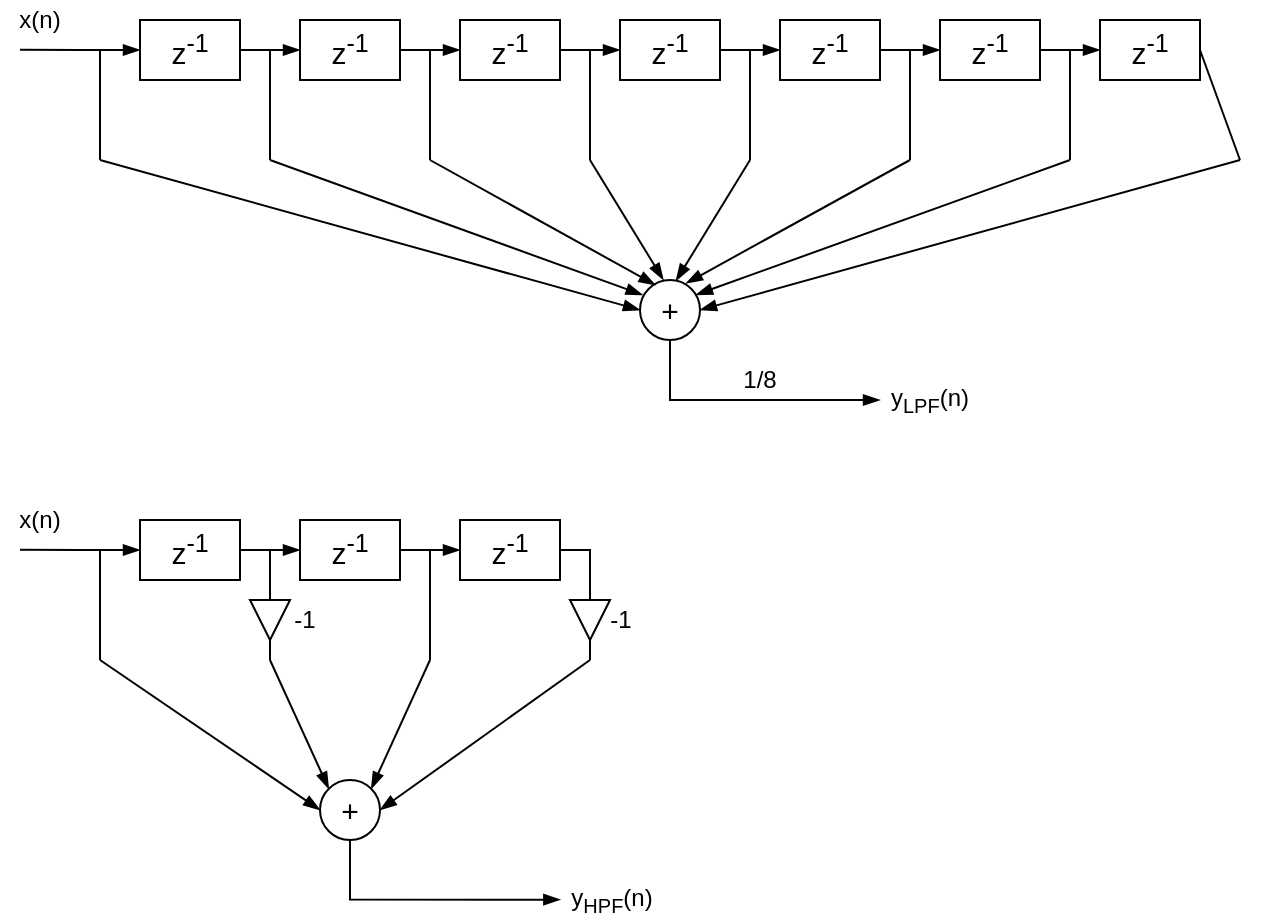 <mxfile version="12.2.2" type="device" pages="1"><diagram id="rFyHW5R4ppfnrzzB0AwT" name="Page-1"><mxGraphModel dx="672" dy="403" grid="1" gridSize="10" guides="1" tooltips="1" connect="1" arrows="1" fold="1" page="1" pageScale="1" pageWidth="1169" pageHeight="827" math="0" shadow="0"><root><mxCell id="0"/><mxCell id="1" parent="0"/><mxCell id="7JCziRv09IhWIwoKS24m-23" style="edgeStyle=orthogonalEdgeStyle;rounded=0;orthogonalLoop=1;jettySize=auto;html=1;entryX=0.5;entryY=1;entryDx=0;entryDy=0;endArrow=none;endFill=0;startArrow=none;startFill=0;exitX=0.5;exitY=0;exitDx=0;exitDy=0;" edge="1" parent="1" source="7JCziRv09IhWIwoKS24m-47" target="7JCziRv09IhWIwoKS24m-22"><mxGeometry relative="1" as="geometry"><mxPoint x="100" y="270" as="sourcePoint"/></mxGeometry></mxCell><mxCell id="7JCziRv09IhWIwoKS24m-42" style="edgeStyle=orthogonalEdgeStyle;rounded=0;orthogonalLoop=1;jettySize=auto;html=1;exitX=0.5;exitY=1;exitDx=0;exitDy=0;endArrow=blockThin;endFill=1;startArrow=none;startFill=0;" edge="1" parent="1" source="7JCziRv09IhWIwoKS24m-1"><mxGeometry relative="1" as="geometry"><mxPoint x="490" y="390" as="targetPoint"/><Array as="points"><mxPoint x="385" y="390"/><mxPoint x="490" y="390"/></Array></mxGeometry></mxCell><mxCell id="7JCziRv09IhWIwoKS24m-1" value="&lt;font style=&quot;font-size: 15px&quot;&gt;+&lt;/font&gt;" style="ellipse;whiteSpace=wrap;html=1;aspect=fixed;spacing=0;align=center;verticalAlign=middle;" vertex="1" parent="1"><mxGeometry x="370" y="330" width="30" height="30" as="geometry"/></mxCell><mxCell id="7JCziRv09IhWIwoKS24m-14" style="edgeStyle=orthogonalEdgeStyle;rounded=0;orthogonalLoop=1;jettySize=auto;html=1;exitX=1;exitY=0.5;exitDx=0;exitDy=0;entryX=0;entryY=0.5;entryDx=0;entryDy=0;endArrow=blockThin;endFill=1;startArrow=none;startFill=0;" edge="1" parent="1" source="7JCziRv09IhWIwoKS24m-3" target="7JCziRv09IhWIwoKS24m-4"><mxGeometry relative="1" as="geometry"/></mxCell><mxCell id="7JCziRv09IhWIwoKS24m-41" style="edgeStyle=orthogonalEdgeStyle;rounded=0;orthogonalLoop=1;jettySize=auto;html=1;exitX=0;exitY=0.5;exitDx=0;exitDy=0;endArrow=none;endFill=0;startArrow=blockThin;startFill=1;" edge="1" parent="1" source="7JCziRv09IhWIwoKS24m-3"><mxGeometry relative="1" as="geometry"><mxPoint x="60" y="214.857" as="targetPoint"/><Array as="points"><mxPoint x="90" y="215"/></Array></mxGeometry></mxCell><mxCell id="7JCziRv09IhWIwoKS24m-3" value="&lt;font style=&quot;font-size: 15px&quot;&gt;z&lt;sup&gt;-1&lt;/sup&gt;&lt;/font&gt;" style="rounded=0;whiteSpace=wrap;html=1;" vertex="1" parent="1"><mxGeometry x="120" y="200" width="50" height="30" as="geometry"/></mxCell><mxCell id="7JCziRv09IhWIwoKS24m-15" style="edgeStyle=orthogonalEdgeStyle;rounded=0;orthogonalLoop=1;jettySize=auto;html=1;exitX=1;exitY=0.5;exitDx=0;exitDy=0;entryX=0;entryY=0.5;entryDx=0;entryDy=0;endArrow=blockThin;endFill=1;startArrow=none;startFill=0;" edge="1" parent="1" source="7JCziRv09IhWIwoKS24m-4" target="7JCziRv09IhWIwoKS24m-5"><mxGeometry relative="1" as="geometry"/></mxCell><mxCell id="7JCziRv09IhWIwoKS24m-4" value="&lt;font style=&quot;font-size: 15px&quot;&gt;z&lt;sup&gt;-1&lt;/sup&gt;&lt;/font&gt;" style="rounded=0;whiteSpace=wrap;html=1;" vertex="1" parent="1"><mxGeometry x="200" y="200" width="50" height="30" as="geometry"/></mxCell><mxCell id="7JCziRv09IhWIwoKS24m-16" style="edgeStyle=orthogonalEdgeStyle;rounded=0;orthogonalLoop=1;jettySize=auto;html=1;exitX=1;exitY=0.5;exitDx=0;exitDy=0;entryX=0;entryY=0.5;entryDx=0;entryDy=0;endArrow=blockThin;endFill=1;startArrow=none;startFill=0;" edge="1" parent="1" source="7JCziRv09IhWIwoKS24m-5" target="7JCziRv09IhWIwoKS24m-6"><mxGeometry relative="1" as="geometry"/></mxCell><mxCell id="7JCziRv09IhWIwoKS24m-5" value="&lt;font style=&quot;font-size: 15px&quot;&gt;z&lt;sup&gt;-1&lt;/sup&gt;&lt;/font&gt;" style="rounded=0;whiteSpace=wrap;html=1;" vertex="1" parent="1"><mxGeometry x="280" y="200" width="50" height="30" as="geometry"/></mxCell><mxCell id="7JCziRv09IhWIwoKS24m-17" style="edgeStyle=orthogonalEdgeStyle;rounded=0;orthogonalLoop=1;jettySize=auto;html=1;exitX=1;exitY=0.5;exitDx=0;exitDy=0;entryX=0;entryY=0.5;entryDx=0;entryDy=0;endArrow=blockThin;endFill=1;startArrow=none;startFill=0;" edge="1" parent="1" source="7JCziRv09IhWIwoKS24m-6" target="7JCziRv09IhWIwoKS24m-8"><mxGeometry relative="1" as="geometry"/></mxCell><mxCell id="7JCziRv09IhWIwoKS24m-6" value="&lt;font style=&quot;font-size: 15px&quot;&gt;z&lt;sup&gt;-1&lt;/sup&gt;&lt;/font&gt;" style="rounded=0;whiteSpace=wrap;html=1;" vertex="1" parent="1"><mxGeometry x="360" y="200" width="50" height="30" as="geometry"/></mxCell><mxCell id="7JCziRv09IhWIwoKS24m-18" style="edgeStyle=orthogonalEdgeStyle;rounded=0;orthogonalLoop=1;jettySize=auto;html=1;exitX=1;exitY=0.5;exitDx=0;exitDy=0;entryX=0;entryY=0.5;entryDx=0;entryDy=0;endArrow=blockThin;endFill=1;startArrow=none;startFill=0;" edge="1" parent="1" source="7JCziRv09IhWIwoKS24m-8" target="7JCziRv09IhWIwoKS24m-9"><mxGeometry relative="1" as="geometry"/></mxCell><mxCell id="7JCziRv09IhWIwoKS24m-8" value="&lt;font style=&quot;font-size: 15px&quot;&gt;z&lt;sup&gt;-1&lt;/sup&gt;&lt;/font&gt;" style="rounded=0;whiteSpace=wrap;html=1;" vertex="1" parent="1"><mxGeometry x="440" y="200" width="50" height="30" as="geometry"/></mxCell><mxCell id="7JCziRv09IhWIwoKS24m-19" style="edgeStyle=orthogonalEdgeStyle;rounded=0;orthogonalLoop=1;jettySize=auto;html=1;exitX=1;exitY=0.5;exitDx=0;exitDy=0;entryX=0;entryY=0.5;entryDx=0;entryDy=0;endArrow=blockThin;endFill=1;startArrow=none;startFill=0;" edge="1" parent="1" source="7JCziRv09IhWIwoKS24m-9" target="7JCziRv09IhWIwoKS24m-10"><mxGeometry relative="1" as="geometry"/></mxCell><mxCell id="7JCziRv09IhWIwoKS24m-9" value="&lt;font style=&quot;font-size: 15px&quot;&gt;z&lt;sup&gt;-1&lt;/sup&gt;&lt;/font&gt;" style="rounded=0;whiteSpace=wrap;html=1;" vertex="1" parent="1"><mxGeometry x="520" y="200" width="50" height="30" as="geometry"/></mxCell><mxCell id="7JCziRv09IhWIwoKS24m-64" style="edgeStyle=orthogonalEdgeStyle;rounded=0;comic=0;orthogonalLoop=1;jettySize=auto;html=1;exitX=1;exitY=0.5;exitDx=0;exitDy=0;entryX=0.5;entryY=0;entryDx=0;entryDy=0;startArrow=none;startFill=0;endArrow=none;endFill=0;" edge="1" parent="1" source="7JCziRv09IhWIwoKS24m-10" target="7JCziRv09IhWIwoKS24m-63"><mxGeometry relative="1" as="geometry"/></mxCell><mxCell id="7JCziRv09IhWIwoKS24m-10" value="&lt;font style=&quot;font-size: 15px&quot;&gt;z&lt;sup&gt;-1&lt;/sup&gt;&lt;/font&gt;" style="rounded=0;whiteSpace=wrap;html=1;" vertex="1" parent="1"><mxGeometry x="600" y="200" width="50" height="30" as="geometry"/></mxCell><mxCell id="7JCziRv09IhWIwoKS24m-13" value="x(n)" style="text;html=1;strokeColor=none;fillColor=none;align=center;verticalAlign=middle;whiteSpace=wrap;rounded=0;" vertex="1" parent="1"><mxGeometry x="50" y="190" width="40" height="20" as="geometry"/></mxCell><mxCell id="7JCziRv09IhWIwoKS24m-22" value="" style="rounded=0;whiteSpace=wrap;html=1;fillColor=none;strokeColor=none;" vertex="1" parent="1"><mxGeometry x="90" y="205" width="20" height="10" as="geometry"/></mxCell><mxCell id="7JCziRv09IhWIwoKS24m-25" style="edgeStyle=orthogonalEdgeStyle;rounded=0;orthogonalLoop=1;jettySize=auto;html=1;exitX=0.5;exitY=0;exitDx=0;exitDy=0;entryX=0.5;entryY=1;entryDx=0;entryDy=0;endArrow=none;endFill=0;startArrow=none;startFill=0;" edge="1" parent="1" target="7JCziRv09IhWIwoKS24m-26" source="7JCziRv09IhWIwoKS24m-48"><mxGeometry relative="1" as="geometry"><mxPoint x="184.944" y="270" as="sourcePoint"/></mxGeometry></mxCell><mxCell id="7JCziRv09IhWIwoKS24m-26" value="" style="rounded=0;whiteSpace=wrap;html=1;fillColor=none;strokeColor=none;" vertex="1" parent="1"><mxGeometry x="175" y="205" width="20" height="10" as="geometry"/></mxCell><mxCell id="7JCziRv09IhWIwoKS24m-27" style="edgeStyle=orthogonalEdgeStyle;rounded=0;orthogonalLoop=1;jettySize=auto;html=1;entryX=0.5;entryY=1;entryDx=0;entryDy=0;endArrow=none;endFill=0;startArrow=none;startFill=0;exitX=0.5;exitY=0;exitDx=0;exitDy=0;" edge="1" parent="1" target="7JCziRv09IhWIwoKS24m-28" source="7JCziRv09IhWIwoKS24m-49"><mxGeometry relative="1" as="geometry"><mxPoint x="265.222" y="270.833" as="sourcePoint"/></mxGeometry></mxCell><mxCell id="7JCziRv09IhWIwoKS24m-28" value="" style="rounded=0;whiteSpace=wrap;html=1;fillColor=none;strokeColor=none;" vertex="1" parent="1"><mxGeometry x="255" y="205" width="20" height="10" as="geometry"/></mxCell><mxCell id="7JCziRv09IhWIwoKS24m-46" style="rounded=0;comic=0;orthogonalLoop=1;jettySize=auto;html=1;exitX=0.5;exitY=1;exitDx=0;exitDy=0;entryX=0.5;entryY=0;entryDx=0;entryDy=0;startArrow=none;startFill=0;endArrow=none;endFill=0;" edge="1" parent="1" source="7JCziRv09IhWIwoKS24m-30" target="7JCziRv09IhWIwoKS24m-50"><mxGeometry relative="1" as="geometry"><mxPoint x="344.53" y="269.43" as="targetPoint"/></mxGeometry></mxCell><mxCell id="7JCziRv09IhWIwoKS24m-30" value="" style="rounded=0;whiteSpace=wrap;html=1;fillColor=none;strokeColor=none;" vertex="1" parent="1"><mxGeometry x="335" y="205" width="20" height="10" as="geometry"/></mxCell><mxCell id="7JCziRv09IhWIwoKS24m-31" style="edgeStyle=orthogonalEdgeStyle;rounded=0;orthogonalLoop=1;jettySize=auto;html=1;entryX=0.5;entryY=1;entryDx=0;entryDy=0;endArrow=none;endFill=0;exitX=0.5;exitY=0;exitDx=0;exitDy=0;startArrow=none;startFill=0;" edge="1" parent="1" target="7JCziRv09IhWIwoKS24m-32" source="7JCziRv09IhWIwoKS24m-51"><mxGeometry relative="1" as="geometry"><mxPoint x="396" y="335" as="sourcePoint"/><Array as="points"/></mxGeometry></mxCell><mxCell id="7JCziRv09IhWIwoKS24m-32" value="" style="rounded=0;whiteSpace=wrap;html=1;fillColor=none;strokeColor=none;" vertex="1" parent="1"><mxGeometry x="415" y="205" width="20" height="10" as="geometry"/></mxCell><mxCell id="7JCziRv09IhWIwoKS24m-33" style="edgeStyle=orthogonalEdgeStyle;rounded=0;orthogonalLoop=1;jettySize=auto;html=1;entryX=0.5;entryY=1;entryDx=0;entryDy=0;endArrow=none;endFill=0;exitX=0.5;exitY=0;exitDx=0;exitDy=0;startArrow=none;startFill=0;" edge="1" parent="1" target="7JCziRv09IhWIwoKS24m-34" source="7JCziRv09IhWIwoKS24m-52"><mxGeometry relative="1" as="geometry"><mxPoint x="614.276" y="334.621" as="sourcePoint"/></mxGeometry></mxCell><mxCell id="7JCziRv09IhWIwoKS24m-34" value="" style="rounded=0;whiteSpace=wrap;html=1;fillColor=none;strokeColor=none;" vertex="1" parent="1"><mxGeometry x="495" y="205" width="20" height="10" as="geometry"/></mxCell><mxCell id="7JCziRv09IhWIwoKS24m-36" style="edgeStyle=orthogonalEdgeStyle;rounded=0;orthogonalLoop=1;jettySize=auto;html=1;entryX=0.5;entryY=1;entryDx=0;entryDy=0;endArrow=none;endFill=0;exitX=0.5;exitY=0;exitDx=0;exitDy=0;startArrow=none;startFill=0;" edge="1" parent="1" target="7JCziRv09IhWIwoKS24m-37" source="7JCziRv09IhWIwoKS24m-53"><mxGeometry relative="1" as="geometry"><mxPoint x="699.276" y="334.621" as="sourcePoint"/></mxGeometry></mxCell><mxCell id="7JCziRv09IhWIwoKS24m-37" value="" style="rounded=0;whiteSpace=wrap;html=1;fillColor=none;strokeColor=none;" vertex="1" parent="1"><mxGeometry x="575" y="205" width="20" height="10" as="geometry"/></mxCell><mxCell id="7JCziRv09IhWIwoKS24m-43" value="1/8" style="text;html=1;strokeColor=none;fillColor=none;align=center;verticalAlign=middle;whiteSpace=wrap;rounded=0;" vertex="1" parent="1"><mxGeometry x="410" y="370" width="40" height="20" as="geometry"/></mxCell><mxCell id="7JCziRv09IhWIwoKS24m-61" style="edgeStyle=none;rounded=0;comic=0;orthogonalLoop=1;jettySize=auto;html=1;exitX=0.5;exitY=1;exitDx=0;exitDy=0;entryX=0;entryY=0.5;entryDx=0;entryDy=0;startArrow=none;startFill=0;endArrow=blockThin;endFill=1;" edge="1" parent="1" source="7JCziRv09IhWIwoKS24m-47" target="7JCziRv09IhWIwoKS24m-1"><mxGeometry relative="1" as="geometry"/></mxCell><mxCell id="7JCziRv09IhWIwoKS24m-47" value="" style="rounded=0;whiteSpace=wrap;html=1;fillColor=none;strokeColor=none;" vertex="1" parent="1"><mxGeometry x="90" y="270" width="20" as="geometry"/></mxCell><mxCell id="7JCziRv09IhWIwoKS24m-62" style="edgeStyle=none;rounded=0;comic=0;orthogonalLoop=1;jettySize=auto;html=1;exitX=0.5;exitY=1;exitDx=0;exitDy=0;entryX=0.044;entryY=0.249;entryDx=0;entryDy=0;entryPerimeter=0;startArrow=none;startFill=0;endArrow=blockThin;endFill=1;" edge="1" parent="1" source="7JCziRv09IhWIwoKS24m-48" target="7JCziRv09IhWIwoKS24m-1"><mxGeometry relative="1" as="geometry"/></mxCell><mxCell id="7JCziRv09IhWIwoKS24m-48" value="" style="rounded=0;whiteSpace=wrap;html=1;fillColor=none;strokeColor=none;" vertex="1" parent="1"><mxGeometry x="175" y="270" width="20" as="geometry"/></mxCell><mxCell id="7JCziRv09IhWIwoKS24m-60" style="edgeStyle=none;rounded=0;comic=0;orthogonalLoop=1;jettySize=auto;html=1;exitX=0.5;exitY=1;exitDx=0;exitDy=0;entryX=0.258;entryY=0.083;entryDx=0;entryDy=0;startArrow=none;startFill=0;endArrow=blockThin;endFill=1;entryPerimeter=0;" edge="1" parent="1" source="7JCziRv09IhWIwoKS24m-49" target="7JCziRv09IhWIwoKS24m-1"><mxGeometry relative="1" as="geometry"/></mxCell><mxCell id="7JCziRv09IhWIwoKS24m-49" value="" style="rounded=0;whiteSpace=wrap;html=1;fillColor=none;strokeColor=none;" vertex="1" parent="1"><mxGeometry x="255" y="270" width="20" as="geometry"/></mxCell><mxCell id="7JCziRv09IhWIwoKS24m-59" style="edgeStyle=none;rounded=0;comic=0;orthogonalLoop=1;jettySize=auto;html=1;exitX=0.5;exitY=1;exitDx=0;exitDy=0;entryX=0.389;entryY=-0.003;entryDx=0;entryDy=0;startArrow=none;startFill=0;endArrow=blockThin;endFill=1;entryPerimeter=0;" edge="1" parent="1" source="7JCziRv09IhWIwoKS24m-50" target="7JCziRv09IhWIwoKS24m-1"><mxGeometry relative="1" as="geometry"/></mxCell><mxCell id="7JCziRv09IhWIwoKS24m-50" value="" style="rounded=0;whiteSpace=wrap;html=1;fillColor=none;strokeColor=none;" vertex="1" parent="1"><mxGeometry x="335" y="270" width="20" as="geometry"/></mxCell><mxCell id="7JCziRv09IhWIwoKS24m-58" style="edgeStyle=none;rounded=0;comic=0;orthogonalLoop=1;jettySize=auto;html=1;exitX=0.5;exitY=1;exitDx=0;exitDy=0;startArrow=none;startFill=0;endArrow=blockThin;endFill=1;entryX=0.601;entryY=0.012;entryDx=0;entryDy=0;entryPerimeter=0;" edge="1" parent="1" source="7JCziRv09IhWIwoKS24m-51" target="7JCziRv09IhWIwoKS24m-1"><mxGeometry relative="1" as="geometry"><mxPoint x="389" y="331" as="targetPoint"/></mxGeometry></mxCell><mxCell id="7JCziRv09IhWIwoKS24m-51" value="" style="rounded=0;whiteSpace=wrap;html=1;fillColor=none;strokeColor=none;" vertex="1" parent="1"><mxGeometry x="415" y="270" width="20" as="geometry"/></mxCell><mxCell id="7JCziRv09IhWIwoKS24m-57" style="edgeStyle=none;rounded=0;comic=0;orthogonalLoop=1;jettySize=auto;html=1;exitX=0.5;exitY=1;exitDx=0;exitDy=0;entryX=0.767;entryY=0.056;entryDx=0;entryDy=0;entryPerimeter=0;startArrow=none;startFill=0;endArrow=blockThin;endFill=1;" edge="1" parent="1" source="7JCziRv09IhWIwoKS24m-52" target="7JCziRv09IhWIwoKS24m-1"><mxGeometry relative="1" as="geometry"/></mxCell><mxCell id="7JCziRv09IhWIwoKS24m-52" value="" style="rounded=0;whiteSpace=wrap;html=1;fillColor=none;strokeColor=none;" vertex="1" parent="1"><mxGeometry x="495" y="270" width="20" as="geometry"/></mxCell><mxCell id="7JCziRv09IhWIwoKS24m-56" style="edgeStyle=none;rounded=0;comic=0;orthogonalLoop=1;jettySize=auto;html=1;exitX=0.5;exitY=1;exitDx=0;exitDy=0;entryX=0.933;entryY=0.247;entryDx=0;entryDy=0;startArrow=none;startFill=0;endArrow=blockThin;endFill=1;entryPerimeter=0;" edge="1" parent="1" source="7JCziRv09IhWIwoKS24m-53" target="7JCziRv09IhWIwoKS24m-1"><mxGeometry relative="1" as="geometry"/></mxCell><mxCell id="7JCziRv09IhWIwoKS24m-53" value="" style="rounded=0;whiteSpace=wrap;html=1;fillColor=none;strokeColor=none;" vertex="1" parent="1"><mxGeometry x="575" y="270" width="20" as="geometry"/></mxCell><mxCell id="7JCziRv09IhWIwoKS24m-65" style="rounded=0;comic=0;orthogonalLoop=1;jettySize=auto;html=1;exitX=0.5;exitY=1;exitDx=0;exitDy=0;entryX=1;entryY=0.5;entryDx=0;entryDy=0;startArrow=none;startFill=0;endArrow=blockThin;endFill=1;" edge="1" parent="1" source="7JCziRv09IhWIwoKS24m-63" target="7JCziRv09IhWIwoKS24m-1"><mxGeometry relative="1" as="geometry"/></mxCell><mxCell id="7JCziRv09IhWIwoKS24m-63" value="" style="rounded=0;whiteSpace=wrap;html=1;fillColor=none;strokeColor=none;" vertex="1" parent="1"><mxGeometry x="660" y="270" width="20" as="geometry"/></mxCell><mxCell id="7JCziRv09IhWIwoKS24m-66" value="y&lt;sub&gt;LPF&lt;/sub&gt;(n)" style="text;html=1;strokeColor=none;fillColor=none;align=center;verticalAlign=middle;whiteSpace=wrap;rounded=0;" vertex="1" parent="1"><mxGeometry x="495" y="380" width="40" height="20" as="geometry"/></mxCell><mxCell id="7JCziRv09IhWIwoKS24m-67" style="edgeStyle=orthogonalEdgeStyle;rounded=0;orthogonalLoop=1;jettySize=auto;html=1;entryX=0.5;entryY=1;entryDx=0;entryDy=0;endArrow=none;endFill=0;startArrow=none;startFill=0;exitX=0.5;exitY=0;exitDx=0;exitDy=0;" edge="1" parent="1" source="7JCziRv09IhWIwoKS24m-85" target="7JCziRv09IhWIwoKS24m-77"><mxGeometry relative="1" as="geometry"><mxPoint x="100" y="520" as="sourcePoint"/></mxGeometry></mxCell><mxCell id="7JCziRv09IhWIwoKS24m-68" value="&lt;font style=&quot;font-size: 15px&quot;&gt;+&lt;/font&gt;" style="ellipse;whiteSpace=wrap;html=1;aspect=fixed;spacing=0;align=center;verticalAlign=middle;" vertex="1" parent="1"><mxGeometry x="210" y="580" width="30" height="30" as="geometry"/></mxCell><mxCell id="7JCziRv09IhWIwoKS24m-69" style="edgeStyle=orthogonalEdgeStyle;rounded=0;orthogonalLoop=1;jettySize=auto;html=1;exitX=1;exitY=0.5;exitDx=0;exitDy=0;entryX=0;entryY=0.5;entryDx=0;entryDy=0;endArrow=blockThin;endFill=1;startArrow=none;startFill=0;" edge="1" parent="1" source="7JCziRv09IhWIwoKS24m-71" target="7JCziRv09IhWIwoKS24m-73"><mxGeometry relative="1" as="geometry"/></mxCell><mxCell id="7JCziRv09IhWIwoKS24m-70" style="edgeStyle=orthogonalEdgeStyle;rounded=0;orthogonalLoop=1;jettySize=auto;html=1;exitX=0;exitY=0.5;exitDx=0;exitDy=0;endArrow=none;endFill=0;startArrow=blockThin;startFill=1;" edge="1" parent="1" source="7JCziRv09IhWIwoKS24m-71"><mxGeometry relative="1" as="geometry"><mxPoint x="60" y="464.857" as="targetPoint"/><Array as="points"><mxPoint x="90" y="465"/></Array></mxGeometry></mxCell><mxCell id="7JCziRv09IhWIwoKS24m-71" value="&lt;font style=&quot;font-size: 15px&quot;&gt;z&lt;sup&gt;-1&lt;/sup&gt;&lt;/font&gt;" style="rounded=0;whiteSpace=wrap;html=1;" vertex="1" parent="1"><mxGeometry x="120" y="450" width="50" height="30" as="geometry"/></mxCell><mxCell id="7JCziRv09IhWIwoKS24m-72" style="edgeStyle=orthogonalEdgeStyle;rounded=0;orthogonalLoop=1;jettySize=auto;html=1;exitX=1;exitY=0.5;exitDx=0;exitDy=0;entryX=0;entryY=0.5;entryDx=0;entryDy=0;endArrow=blockThin;endFill=1;startArrow=none;startFill=0;" edge="1" parent="1" source="7JCziRv09IhWIwoKS24m-73" target="7JCziRv09IhWIwoKS24m-75"><mxGeometry relative="1" as="geometry"/></mxCell><mxCell id="7JCziRv09IhWIwoKS24m-73" value="&lt;font style=&quot;font-size: 15px&quot;&gt;z&lt;sup&gt;-1&lt;/sup&gt;&lt;/font&gt;" style="rounded=0;whiteSpace=wrap;html=1;" vertex="1" parent="1"><mxGeometry x="200" y="450" width="50" height="30" as="geometry"/></mxCell><mxCell id="7JCziRv09IhWIwoKS24m-75" value="&lt;font style=&quot;font-size: 15px&quot;&gt;z&lt;sup&gt;-1&lt;/sup&gt;&lt;/font&gt;" style="rounded=0;whiteSpace=wrap;html=1;" vertex="1" parent="1"><mxGeometry x="280" y="450" width="50" height="30" as="geometry"/></mxCell><mxCell id="7JCziRv09IhWIwoKS24m-76" value="x(n)" style="text;html=1;strokeColor=none;fillColor=none;align=center;verticalAlign=middle;whiteSpace=wrap;rounded=0;" vertex="1" parent="1"><mxGeometry x="50" y="440" width="40" height="20" as="geometry"/></mxCell><mxCell id="7JCziRv09IhWIwoKS24m-77" value="" style="rounded=0;whiteSpace=wrap;html=1;fillColor=none;strokeColor=none;" vertex="1" parent="1"><mxGeometry x="90" y="455" width="20" height="10" as="geometry"/></mxCell><mxCell id="7JCziRv09IhWIwoKS24m-78" style="edgeStyle=orthogonalEdgeStyle;rounded=0;orthogonalLoop=1;jettySize=auto;html=1;exitX=0;exitY=0.5;exitDx=0;exitDy=0;entryX=0.5;entryY=1;entryDx=0;entryDy=0;endArrow=none;endFill=0;startArrow=none;startFill=0;" edge="1" parent="1" source="7JCziRv09IhWIwoKS24m-96" target="7JCziRv09IhWIwoKS24m-79"><mxGeometry relative="1" as="geometry"><mxPoint x="184.944" y="520" as="sourcePoint"/></mxGeometry></mxCell><mxCell id="7JCziRv09IhWIwoKS24m-79" value="" style="rounded=0;whiteSpace=wrap;html=1;fillColor=none;strokeColor=none;" vertex="1" parent="1"><mxGeometry x="175" y="455" width="20" height="10" as="geometry"/></mxCell><mxCell id="7JCziRv09IhWIwoKS24m-80" style="edgeStyle=orthogonalEdgeStyle;rounded=0;orthogonalLoop=1;jettySize=auto;html=1;entryX=0.5;entryY=1;entryDx=0;entryDy=0;endArrow=none;endFill=0;startArrow=none;startFill=0;exitX=0.5;exitY=0;exitDx=0;exitDy=0;" edge="1" parent="1" source="7JCziRv09IhWIwoKS24m-89" target="7JCziRv09IhWIwoKS24m-81"><mxGeometry relative="1" as="geometry"><mxPoint x="265.222" y="520.833" as="sourcePoint"/></mxGeometry></mxCell><mxCell id="7JCziRv09IhWIwoKS24m-81" value="" style="rounded=0;whiteSpace=wrap;html=1;fillColor=none;strokeColor=none;" vertex="1" parent="1"><mxGeometry x="255" y="455" width="20" height="10" as="geometry"/></mxCell><mxCell id="7JCziRv09IhWIwoKS24m-82" style="rounded=0;comic=0;orthogonalLoop=1;jettySize=auto;html=1;exitX=1;exitY=0.5;exitDx=0;exitDy=0;entryX=0;entryY=0.5;entryDx=0;entryDy=0;startArrow=none;startFill=0;endArrow=none;endFill=0;edgeStyle=orthogonalEdgeStyle;" edge="1" parent="1" source="7JCziRv09IhWIwoKS24m-75" target="7JCziRv09IhWIwoKS24m-99"><mxGeometry relative="1" as="geometry"><mxPoint x="344.53" y="519.43" as="targetPoint"/><Array as="points"><mxPoint x="345" y="465"/><mxPoint x="345" y="490"/></Array></mxGeometry></mxCell><mxCell id="7JCziRv09IhWIwoKS24m-84" style="edgeStyle=none;rounded=0;comic=0;orthogonalLoop=1;jettySize=auto;html=1;exitX=0.5;exitY=1;exitDx=0;exitDy=0;entryX=0;entryY=0.5;entryDx=0;entryDy=0;startArrow=none;startFill=0;endArrow=blockThin;endFill=1;" edge="1" parent="1" source="7JCziRv09IhWIwoKS24m-85" target="7JCziRv09IhWIwoKS24m-68"><mxGeometry relative="1" as="geometry"/></mxCell><mxCell id="7JCziRv09IhWIwoKS24m-85" value="" style="rounded=0;whiteSpace=wrap;html=1;fillColor=none;strokeColor=none;" vertex="1" parent="1"><mxGeometry x="90" y="520" width="20" as="geometry"/></mxCell><mxCell id="7JCziRv09IhWIwoKS24m-86" style="edgeStyle=none;rounded=0;comic=0;orthogonalLoop=1;jettySize=auto;html=1;exitX=0.5;exitY=1;exitDx=0;exitDy=0;entryX=0;entryY=0;entryDx=0;entryDy=0;startArrow=none;startFill=0;endArrow=blockThin;endFill=1;" edge="1" parent="1" source="7JCziRv09IhWIwoKS24m-87" target="7JCziRv09IhWIwoKS24m-68"><mxGeometry relative="1" as="geometry"/></mxCell><mxCell id="7JCziRv09IhWIwoKS24m-87" value="" style="rounded=0;whiteSpace=wrap;html=1;fillColor=none;strokeColor=none;" vertex="1" parent="1"><mxGeometry x="175" y="520" width="20" as="geometry"/></mxCell><mxCell id="7JCziRv09IhWIwoKS24m-88" style="edgeStyle=none;rounded=0;comic=0;orthogonalLoop=1;jettySize=auto;html=1;exitX=0.5;exitY=1;exitDx=0;exitDy=0;entryX=1;entryY=0;entryDx=0;entryDy=0;startArrow=none;startFill=0;endArrow=blockThin;endFill=1;" edge="1" parent="1" source="7JCziRv09IhWIwoKS24m-89" target="7JCziRv09IhWIwoKS24m-68"><mxGeometry relative="1" as="geometry"/></mxCell><mxCell id="7JCziRv09IhWIwoKS24m-89" value="" style="rounded=0;whiteSpace=wrap;html=1;fillColor=none;strokeColor=none;" vertex="1" parent="1"><mxGeometry x="255" y="520" width="20" as="geometry"/></mxCell><mxCell id="7JCziRv09IhWIwoKS24m-90" style="edgeStyle=none;rounded=0;comic=0;orthogonalLoop=1;jettySize=auto;html=1;exitX=0.5;exitY=1;exitDx=0;exitDy=0;entryX=1;entryY=0.5;entryDx=0;entryDy=0;startArrow=none;startFill=0;endArrow=blockThin;endFill=1;" edge="1" parent="1" source="7JCziRv09IhWIwoKS24m-91" target="7JCziRv09IhWIwoKS24m-68"><mxGeometry relative="1" as="geometry"/></mxCell><mxCell id="7JCziRv09IhWIwoKS24m-91" value="" style="rounded=0;whiteSpace=wrap;html=1;fillColor=none;strokeColor=none;" vertex="1" parent="1"><mxGeometry x="345" y="520" as="geometry"/></mxCell><mxCell id="7JCziRv09IhWIwoKS24m-92" style="edgeStyle=orthogonalEdgeStyle;rounded=0;orthogonalLoop=1;jettySize=auto;html=1;exitX=0.5;exitY=1;exitDx=0;exitDy=0;endArrow=blockThin;endFill=1;startArrow=none;startFill=0;" edge="1" parent="1" source="7JCziRv09IhWIwoKS24m-68"><mxGeometry relative="1" as="geometry"><mxPoint x="330.167" y="639.833" as="targetPoint"/><mxPoint x="225.167" y="609.833" as="sourcePoint"/><Array as="points"><mxPoint x="225" y="640"/></Array></mxGeometry></mxCell><mxCell id="7JCziRv09IhWIwoKS24m-93" value="y&lt;sub&gt;HPF&lt;/sub&gt;(n)" style="text;html=1;strokeColor=none;fillColor=none;align=center;verticalAlign=middle;whiteSpace=wrap;rounded=0;" vertex="1" parent="1"><mxGeometry x="335.5" y="630" width="40" height="20" as="geometry"/></mxCell><mxCell id="7JCziRv09IhWIwoKS24m-94" value="-1" style="text;html=1;strokeColor=none;fillColor=none;align=center;verticalAlign=middle;whiteSpace=wrap;rounded=0;" vertex="1" parent="1"><mxGeometry x="190" y="490" width="25" height="20" as="geometry"/></mxCell><mxCell id="7JCziRv09IhWIwoKS24m-98" style="edgeStyle=orthogonalEdgeStyle;rounded=0;comic=0;orthogonalLoop=1;jettySize=auto;html=1;exitX=1;exitY=0.5;exitDx=0;exitDy=0;entryX=0.25;entryY=0;entryDx=0;entryDy=0;startArrow=none;startFill=0;endArrow=none;endFill=0;" edge="1" parent="1" source="7JCziRv09IhWIwoKS24m-96" target="7JCziRv09IhWIwoKS24m-87"><mxGeometry relative="1" as="geometry"/></mxCell><mxCell id="7JCziRv09IhWIwoKS24m-96" value="" style="triangle;whiteSpace=wrap;html=1;align=center;rotation=90;" vertex="1" parent="1"><mxGeometry x="175" y="490" width="20" height="20" as="geometry"/></mxCell><mxCell id="7JCziRv09IhWIwoKS24m-100" style="edgeStyle=orthogonalEdgeStyle;rounded=0;comic=0;orthogonalLoop=1;jettySize=auto;html=1;exitX=1;exitY=0.5;exitDx=0;exitDy=0;startArrow=none;startFill=0;endArrow=none;endFill=0;entryX=0.5;entryY=0;entryDx=0;entryDy=0;" edge="1" parent="1" source="7JCziRv09IhWIwoKS24m-99" target="7JCziRv09IhWIwoKS24m-91"><mxGeometry relative="1" as="geometry"><mxPoint x="345" y="520" as="targetPoint"/><Array as="points"/></mxGeometry></mxCell><mxCell id="7JCziRv09IhWIwoKS24m-99" value="" style="triangle;whiteSpace=wrap;html=1;align=center;rotation=90;" vertex="1" parent="1"><mxGeometry x="335" y="490" width="20" height="20" as="geometry"/></mxCell><mxCell id="7JCziRv09IhWIwoKS24m-103" value="-1" style="text;html=1;strokeColor=none;fillColor=none;align=center;verticalAlign=middle;whiteSpace=wrap;rounded=0;" vertex="1" parent="1"><mxGeometry x="347.5" y="490" width="25" height="20" as="geometry"/></mxCell></root></mxGraphModel></diagram></mxfile>